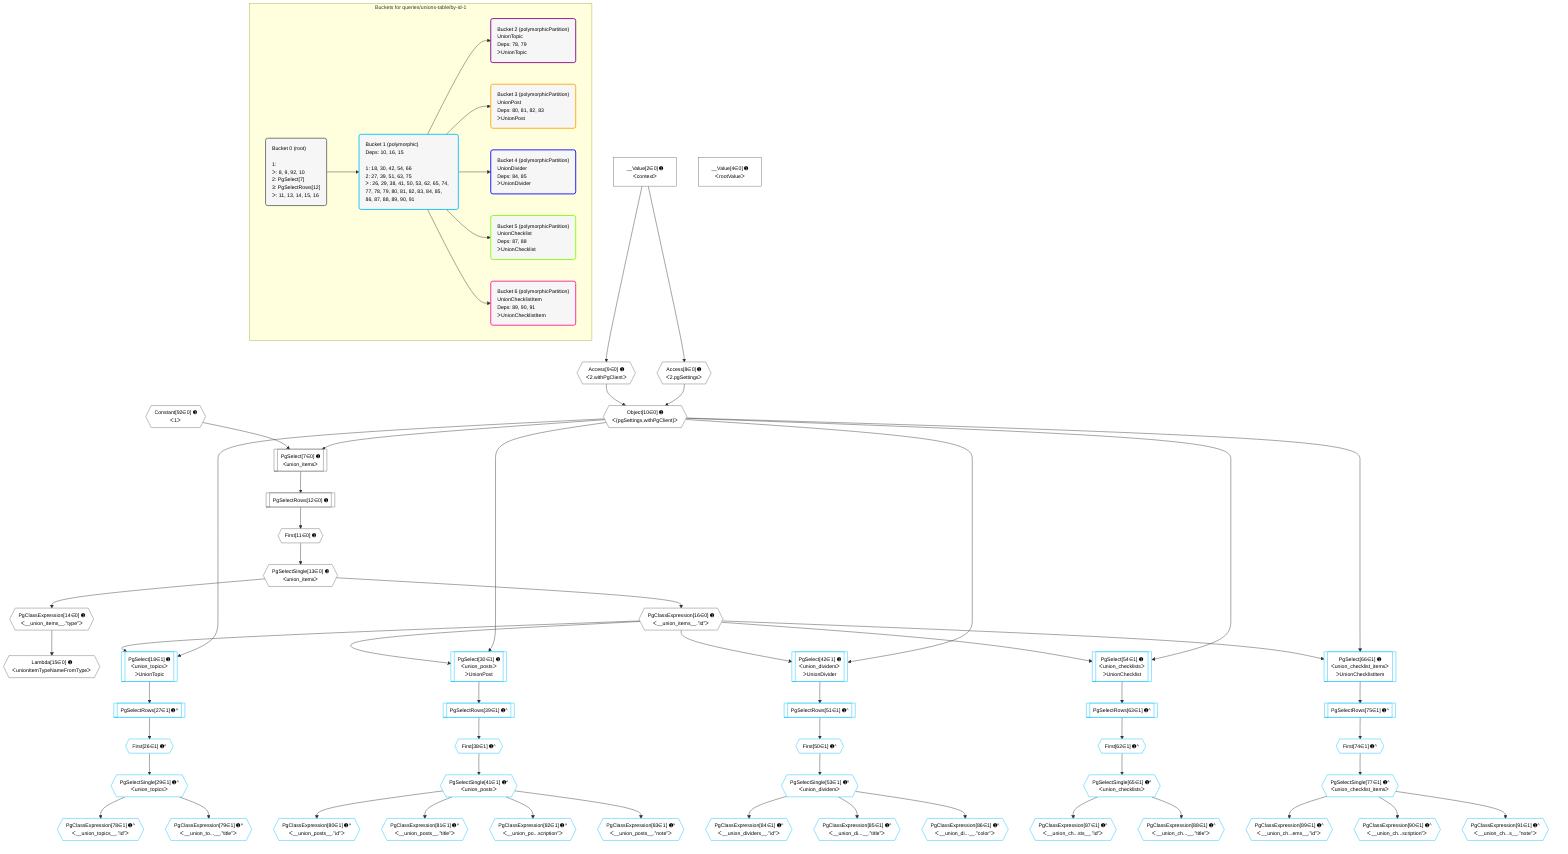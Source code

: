 %%{init: {'themeVariables': { 'fontSize': '12px'}}}%%
graph TD
    classDef path fill:#eee,stroke:#000,color:#000
    classDef plan fill:#fff,stroke-width:1px,color:#000
    classDef itemplan fill:#fff,stroke-width:2px,color:#000
    classDef unbatchedplan fill:#dff,stroke-width:1px,color:#000
    classDef sideeffectplan fill:#fcc,stroke-width:2px,color:#000
    classDef bucket fill:#f6f6f6,color:#000,stroke-width:2px,text-align:left

    subgraph "Buckets for queries/unions-table/by-id-1"
    Bucket0("Bucket 0 (root)<br /><br />1: <br />ᐳ: 8, 9, 92, 10<br />2: PgSelect[7]<br />3: PgSelectRows[12]<br />ᐳ: 11, 13, 14, 15, 16"):::bucket
    Bucket1("Bucket 1 (polymorphic)<br />Deps: 10, 16, 15<br /><br />1: 18, 30, 42, 54, 66<br />2: 27, 39, 51, 63, 75<br />ᐳ: 26, 29, 38, 41, 50, 53, 62, 65, 74, 77, 78, 79, 80, 81, 82, 83, 84, 85, 86, 87, 88, 89, 90, 91"):::bucket
    Bucket2("Bucket 2 (polymorphicPartition)<br />UnionTopic<br />Deps: 78, 79<br />ᐳUnionTopic"):::bucket
    Bucket3("Bucket 3 (polymorphicPartition)<br />UnionPost<br />Deps: 80, 81, 82, 83<br />ᐳUnionPost"):::bucket
    Bucket4("Bucket 4 (polymorphicPartition)<br />UnionDivider<br />Deps: 84, 85<br />ᐳUnionDivider"):::bucket
    Bucket5("Bucket 5 (polymorphicPartition)<br />UnionChecklist<br />Deps: 87, 88<br />ᐳUnionChecklist"):::bucket
    Bucket6("Bucket 6 (polymorphicPartition)<br />UnionChecklistItem<br />Deps: 89, 90, 91<br />ᐳUnionChecklistItem"):::bucket
    end
    Bucket0 --> Bucket1
    Bucket1 --> Bucket2 & Bucket3 & Bucket4 & Bucket5 & Bucket6

    %% plan dependencies
    PgSelect7[["PgSelect[7∈0] ➊<br />ᐸunion_itemsᐳ"]]:::plan
    Object10{{"Object[10∈0] ➊<br />ᐸ{pgSettings,withPgClient}ᐳ"}}:::plan
    Constant92{{"Constant[92∈0] ➊<br />ᐸ1ᐳ"}}:::plan
    Object10 & Constant92 --> PgSelect7
    Access8{{"Access[8∈0] ➊<br />ᐸ2.pgSettingsᐳ"}}:::plan
    Access9{{"Access[9∈0] ➊<br />ᐸ2.withPgClientᐳ"}}:::plan
    Access8 & Access9 --> Object10
    __Value2["__Value[2∈0] ➊<br />ᐸcontextᐳ"]:::plan
    __Value2 --> Access8
    __Value2 --> Access9
    First11{{"First[11∈0] ➊"}}:::plan
    PgSelectRows12[["PgSelectRows[12∈0] ➊"]]:::plan
    PgSelectRows12 --> First11
    PgSelect7 --> PgSelectRows12
    PgSelectSingle13{{"PgSelectSingle[13∈0] ➊<br />ᐸunion_itemsᐳ"}}:::plan
    First11 --> PgSelectSingle13
    PgClassExpression14{{"PgClassExpression[14∈0] ➊<br />ᐸ__union_items__.”type”ᐳ"}}:::plan
    PgSelectSingle13 --> PgClassExpression14
    Lambda15{{"Lambda[15∈0] ➊<br />ᐸunionItemTypeNameFromTypeᐳ"}}:::plan
    PgClassExpression14 --> Lambda15
    PgClassExpression16{{"PgClassExpression[16∈0] ➊<br />ᐸ__union_items__.”id”ᐳ"}}:::plan
    PgSelectSingle13 --> PgClassExpression16
    __Value4["__Value[4∈0] ➊<br />ᐸrootValueᐳ"]:::plan
    PgSelect18[["PgSelect[18∈1] ➊<br />ᐸunion_topicsᐳ<br />ᐳUnionTopic"]]:::plan
    Object10 & PgClassExpression16 --> PgSelect18
    PgSelect30[["PgSelect[30∈1] ➊<br />ᐸunion_postsᐳ<br />ᐳUnionPost"]]:::plan
    Object10 & PgClassExpression16 --> PgSelect30
    PgSelect42[["PgSelect[42∈1] ➊<br />ᐸunion_dividersᐳ<br />ᐳUnionDivider"]]:::plan
    Object10 & PgClassExpression16 --> PgSelect42
    PgSelect54[["PgSelect[54∈1] ➊<br />ᐸunion_checklistsᐳ<br />ᐳUnionChecklist"]]:::plan
    Object10 & PgClassExpression16 --> PgSelect54
    PgSelect66[["PgSelect[66∈1] ➊<br />ᐸunion_checklist_itemsᐳ<br />ᐳUnionChecklistItem"]]:::plan
    Object10 & PgClassExpression16 --> PgSelect66
    First26{{"First[26∈1] ➊^"}}:::plan
    PgSelectRows27[["PgSelectRows[27∈1] ➊^"]]:::plan
    PgSelectRows27 --> First26
    PgSelect18 --> PgSelectRows27
    PgSelectSingle29{{"PgSelectSingle[29∈1] ➊^<br />ᐸunion_topicsᐳ"}}:::plan
    First26 --> PgSelectSingle29
    First38{{"First[38∈1] ➊^"}}:::plan
    PgSelectRows39[["PgSelectRows[39∈1] ➊^"]]:::plan
    PgSelectRows39 --> First38
    PgSelect30 --> PgSelectRows39
    PgSelectSingle41{{"PgSelectSingle[41∈1] ➊^<br />ᐸunion_postsᐳ"}}:::plan
    First38 --> PgSelectSingle41
    First50{{"First[50∈1] ➊^"}}:::plan
    PgSelectRows51[["PgSelectRows[51∈1] ➊^"]]:::plan
    PgSelectRows51 --> First50
    PgSelect42 --> PgSelectRows51
    PgSelectSingle53{{"PgSelectSingle[53∈1] ➊^<br />ᐸunion_dividersᐳ"}}:::plan
    First50 --> PgSelectSingle53
    First62{{"First[62∈1] ➊^"}}:::plan
    PgSelectRows63[["PgSelectRows[63∈1] ➊^"]]:::plan
    PgSelectRows63 --> First62
    PgSelect54 --> PgSelectRows63
    PgSelectSingle65{{"PgSelectSingle[65∈1] ➊^<br />ᐸunion_checklistsᐳ"}}:::plan
    First62 --> PgSelectSingle65
    First74{{"First[74∈1] ➊^"}}:::plan
    PgSelectRows75[["PgSelectRows[75∈1] ➊^"]]:::plan
    PgSelectRows75 --> First74
    PgSelect66 --> PgSelectRows75
    PgSelectSingle77{{"PgSelectSingle[77∈1] ➊^<br />ᐸunion_checklist_itemsᐳ"}}:::plan
    First74 --> PgSelectSingle77
    PgClassExpression78{{"PgClassExpression[78∈1] ➊^<br />ᐸ__union_topics__.”id”ᐳ"}}:::plan
    PgSelectSingle29 --> PgClassExpression78
    PgClassExpression79{{"PgClassExpression[79∈1] ➊^<br />ᐸ__union_to...__.”title”ᐳ"}}:::plan
    PgSelectSingle29 --> PgClassExpression79
    PgClassExpression80{{"PgClassExpression[80∈1] ➊^<br />ᐸ__union_posts__.”id”ᐳ"}}:::plan
    PgSelectSingle41 --> PgClassExpression80
    PgClassExpression81{{"PgClassExpression[81∈1] ➊^<br />ᐸ__union_posts__.”title”ᐳ"}}:::plan
    PgSelectSingle41 --> PgClassExpression81
    PgClassExpression82{{"PgClassExpression[82∈1] ➊^<br />ᐸ__union_po...scription”ᐳ"}}:::plan
    PgSelectSingle41 --> PgClassExpression82
    PgClassExpression83{{"PgClassExpression[83∈1] ➊^<br />ᐸ__union_posts__.”note”ᐳ"}}:::plan
    PgSelectSingle41 --> PgClassExpression83
    PgClassExpression84{{"PgClassExpression[84∈1] ➊^<br />ᐸ__union_dividers__.”id”ᐳ"}}:::plan
    PgSelectSingle53 --> PgClassExpression84
    PgClassExpression85{{"PgClassExpression[85∈1] ➊^<br />ᐸ__union_di...__.”title”ᐳ"}}:::plan
    PgSelectSingle53 --> PgClassExpression85
    PgClassExpression86{{"PgClassExpression[86∈1] ➊^<br />ᐸ__union_di...__.”color”ᐳ"}}:::plan
    PgSelectSingle53 --> PgClassExpression86
    PgClassExpression87{{"PgClassExpression[87∈1] ➊^<br />ᐸ__union_ch...sts__.”id”ᐳ"}}:::plan
    PgSelectSingle65 --> PgClassExpression87
    PgClassExpression88{{"PgClassExpression[88∈1] ➊^<br />ᐸ__union_ch...__.”title”ᐳ"}}:::plan
    PgSelectSingle65 --> PgClassExpression88
    PgClassExpression89{{"PgClassExpression[89∈1] ➊^<br />ᐸ__union_ch...ems__.”id”ᐳ"}}:::plan
    PgSelectSingle77 --> PgClassExpression89
    PgClassExpression90{{"PgClassExpression[90∈1] ➊^<br />ᐸ__union_ch...scription”ᐳ"}}:::plan
    PgSelectSingle77 --> PgClassExpression90
    PgClassExpression91{{"PgClassExpression[91∈1] ➊^<br />ᐸ__union_ch...s__.”note”ᐳ"}}:::plan
    PgSelectSingle77 --> PgClassExpression91

    %% define steps
    classDef bucket0 stroke:#696969
    class Bucket0,__Value2,__Value4,PgSelect7,Access8,Access9,Object10,First11,PgSelectRows12,PgSelectSingle13,PgClassExpression14,Lambda15,PgClassExpression16,Constant92 bucket0
    classDef bucket1 stroke:#00bfff
    class Bucket1,PgSelect18,First26,PgSelectRows27,PgSelectSingle29,PgSelect30,First38,PgSelectRows39,PgSelectSingle41,PgSelect42,First50,PgSelectRows51,PgSelectSingle53,PgSelect54,First62,PgSelectRows63,PgSelectSingle65,PgSelect66,First74,PgSelectRows75,PgSelectSingle77,PgClassExpression78,PgClassExpression79,PgClassExpression80,PgClassExpression81,PgClassExpression82,PgClassExpression83,PgClassExpression84,PgClassExpression85,PgClassExpression86,PgClassExpression87,PgClassExpression88,PgClassExpression89,PgClassExpression90,PgClassExpression91 bucket1
    classDef bucket2 stroke:#7f007f
    class Bucket2 bucket2
    classDef bucket3 stroke:#ffa500
    class Bucket3 bucket3
    classDef bucket4 stroke:#0000ff
    class Bucket4 bucket4
    classDef bucket5 stroke:#7fff00
    class Bucket5 bucket5
    classDef bucket6 stroke:#ff1493
    class Bucket6 bucket6